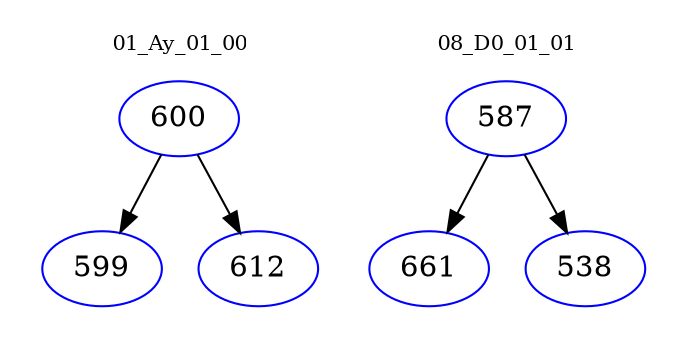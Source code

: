 digraph{
subgraph cluster_0 {
color = white
label = "01_Ay_01_00";
fontsize=10;
T0_600 [label="600", color="blue"]
T0_600 -> T0_599 [color="black"]
T0_599 [label="599", color="blue"]
T0_600 -> T0_612 [color="black"]
T0_612 [label="612", color="blue"]
}
subgraph cluster_1 {
color = white
label = "08_D0_01_01";
fontsize=10;
T1_587 [label="587", color="blue"]
T1_587 -> T1_661 [color="black"]
T1_661 [label="661", color="blue"]
T1_587 -> T1_538 [color="black"]
T1_538 [label="538", color="blue"]
}
}
